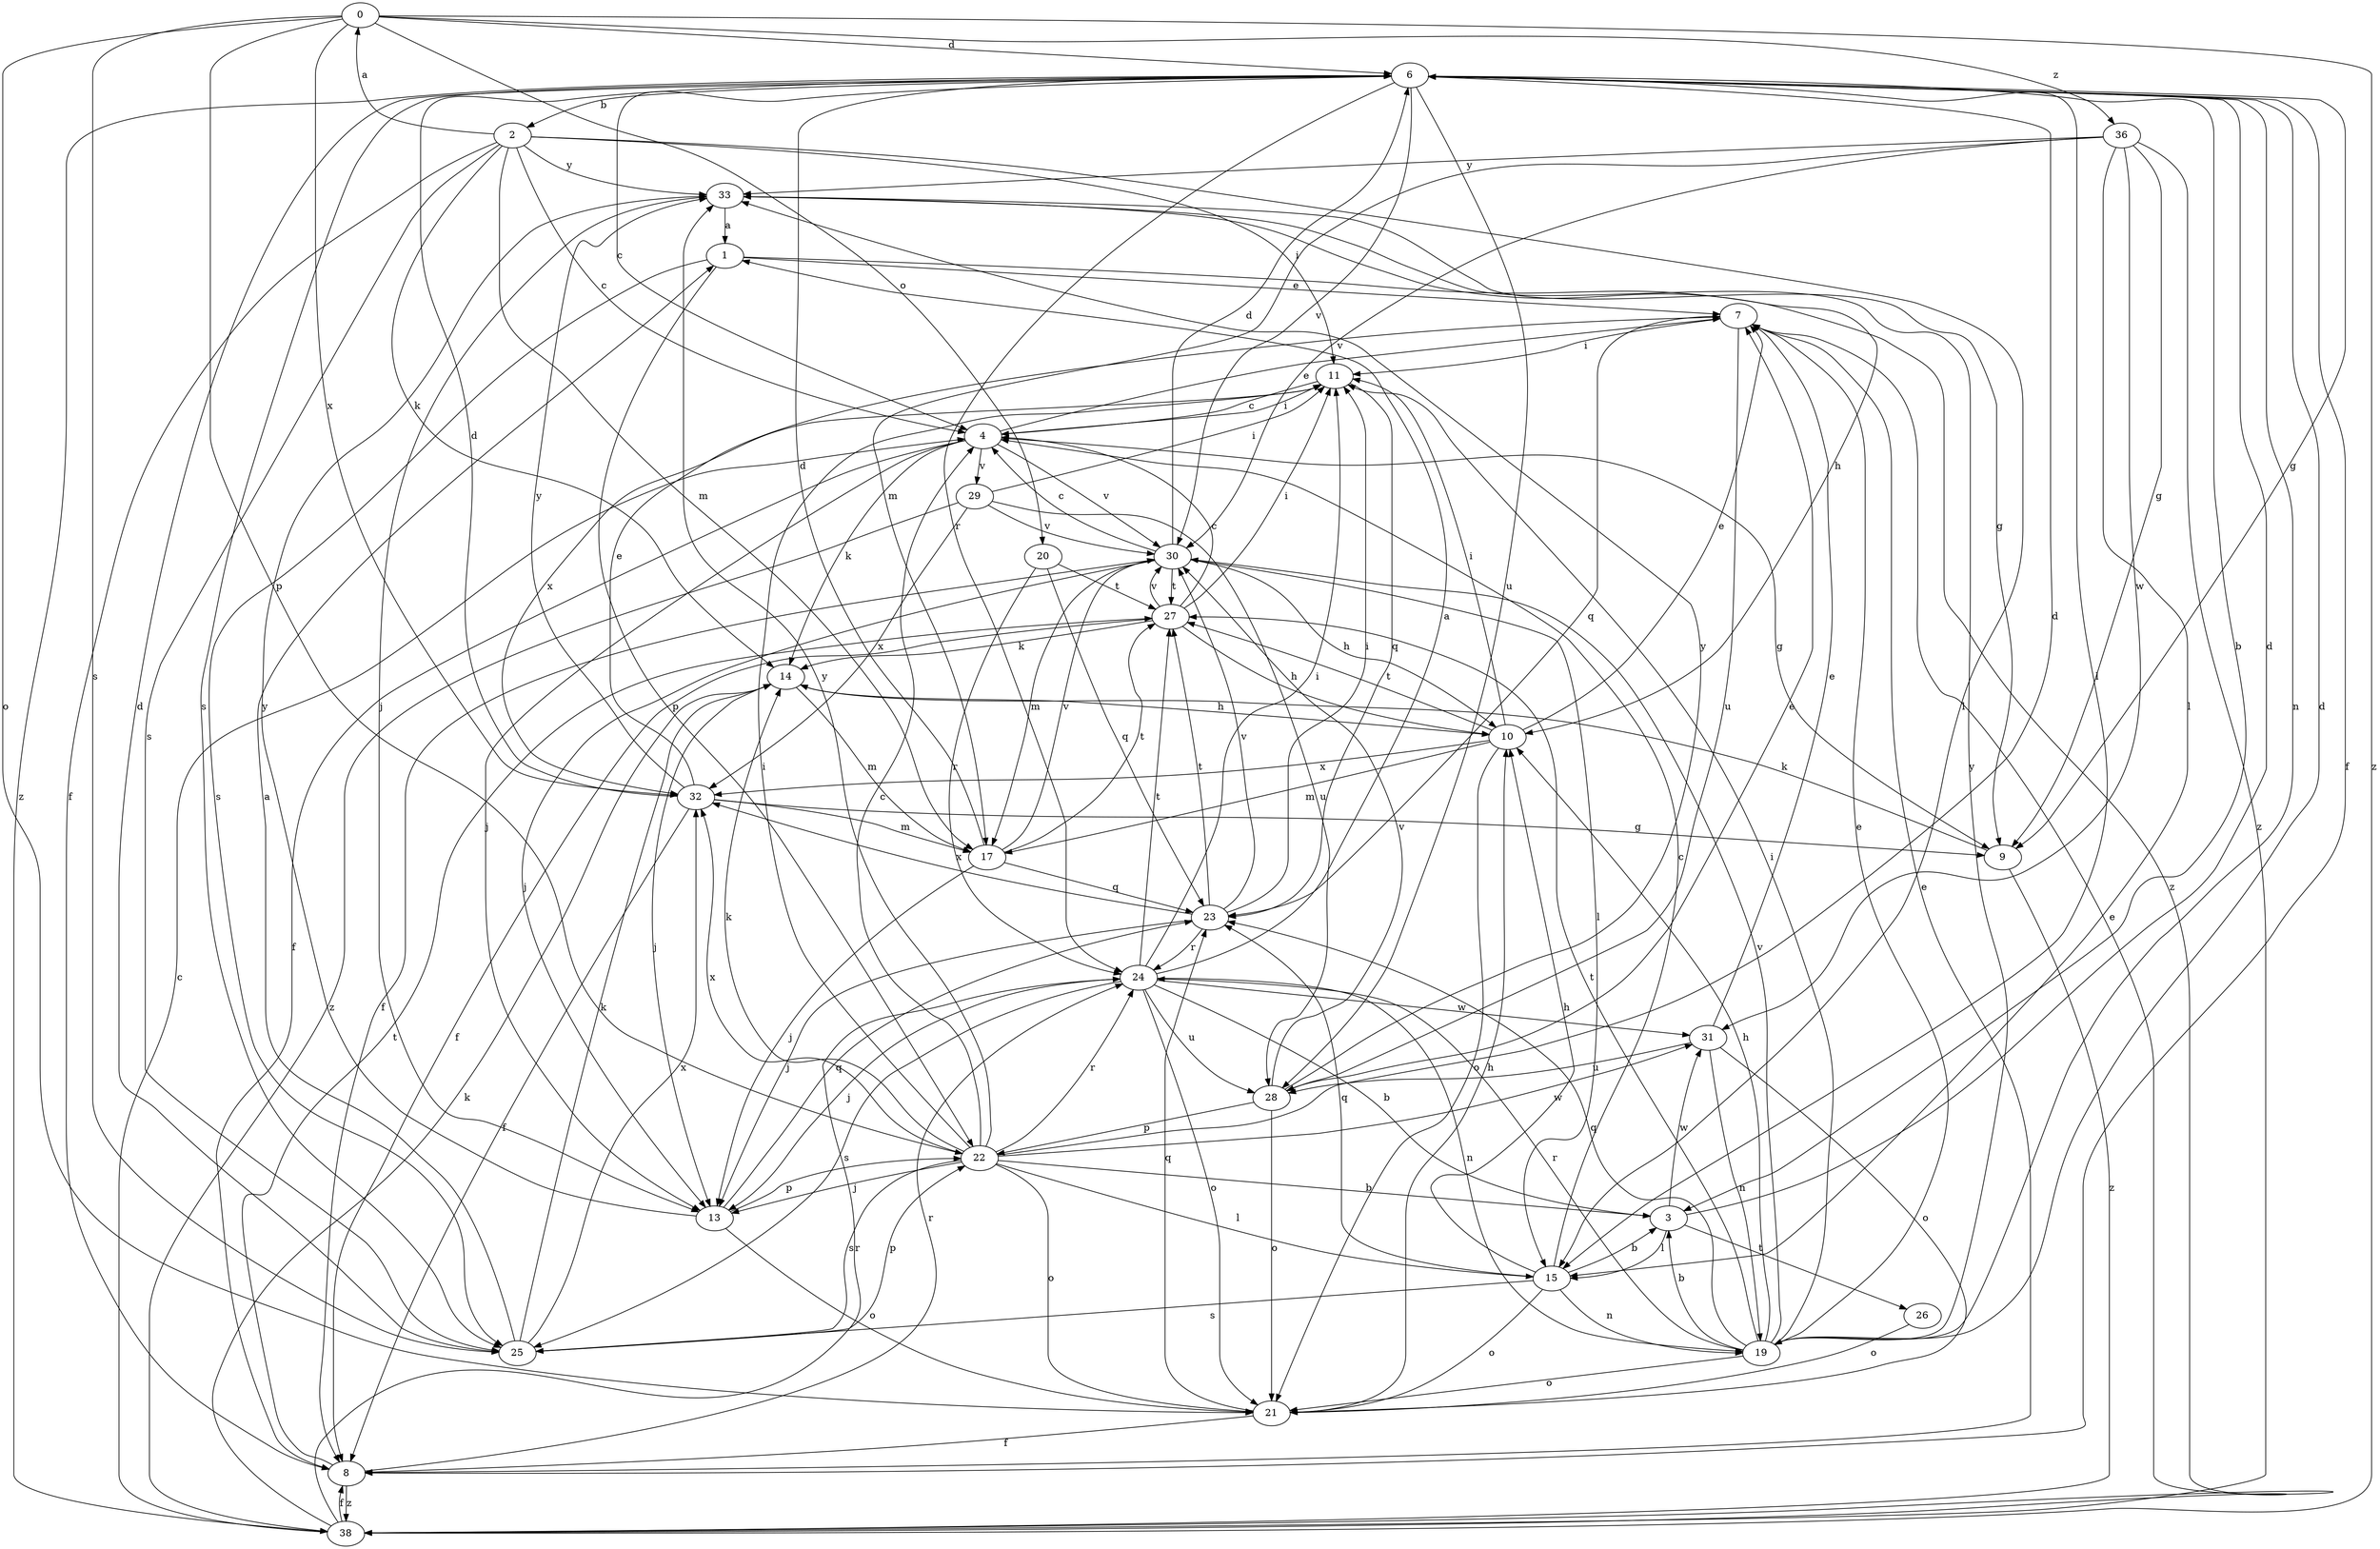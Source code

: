 strict digraph  {
0;
1;
2;
3;
4;
6;
7;
8;
9;
10;
11;
13;
14;
15;
17;
19;
20;
21;
22;
23;
24;
25;
26;
27;
28;
29;
30;
31;
32;
33;
36;
38;
0 -> 6  [label=d];
0 -> 20  [label=o];
0 -> 21  [label=o];
0 -> 22  [label=p];
0 -> 25  [label=s];
0 -> 32  [label=x];
0 -> 36  [label=z];
0 -> 38  [label=z];
1 -> 7  [label=e];
1 -> 22  [label=p];
1 -> 25  [label=s];
1 -> 38  [label=z];
2 -> 0  [label=a];
2 -> 4  [label=c];
2 -> 8  [label=f];
2 -> 11  [label=i];
2 -> 14  [label=k];
2 -> 15  [label=l];
2 -> 17  [label=m];
2 -> 25  [label=s];
2 -> 33  [label=y];
3 -> 6  [label=d];
3 -> 15  [label=l];
3 -> 26  [label=t];
3 -> 31  [label=w];
4 -> 7  [label=e];
4 -> 8  [label=f];
4 -> 9  [label=g];
4 -> 11  [label=i];
4 -> 13  [label=j];
4 -> 14  [label=k];
4 -> 29  [label=v];
4 -> 30  [label=v];
6 -> 2  [label=b];
6 -> 3  [label=b];
6 -> 4  [label=c];
6 -> 8  [label=f];
6 -> 9  [label=g];
6 -> 15  [label=l];
6 -> 19  [label=n];
6 -> 24  [label=r];
6 -> 25  [label=s];
6 -> 28  [label=u];
6 -> 30  [label=v];
6 -> 38  [label=z];
7 -> 11  [label=i];
7 -> 23  [label=q];
7 -> 28  [label=u];
8 -> 7  [label=e];
8 -> 24  [label=r];
8 -> 27  [label=t];
8 -> 38  [label=z];
9 -> 14  [label=k];
9 -> 38  [label=z];
10 -> 7  [label=e];
10 -> 11  [label=i];
10 -> 17  [label=m];
10 -> 21  [label=o];
10 -> 27  [label=t];
10 -> 32  [label=x];
11 -> 4  [label=c];
11 -> 23  [label=q];
11 -> 32  [label=x];
13 -> 21  [label=o];
13 -> 22  [label=p];
13 -> 23  [label=q];
13 -> 33  [label=y];
14 -> 10  [label=h];
14 -> 13  [label=j];
14 -> 17  [label=m];
15 -> 3  [label=b];
15 -> 4  [label=c];
15 -> 10  [label=h];
15 -> 19  [label=n];
15 -> 21  [label=o];
15 -> 23  [label=q];
15 -> 25  [label=s];
17 -> 6  [label=d];
17 -> 13  [label=j];
17 -> 23  [label=q];
17 -> 27  [label=t];
17 -> 30  [label=v];
19 -> 3  [label=b];
19 -> 6  [label=d];
19 -> 7  [label=e];
19 -> 10  [label=h];
19 -> 11  [label=i];
19 -> 21  [label=o];
19 -> 23  [label=q];
19 -> 24  [label=r];
19 -> 27  [label=t];
19 -> 30  [label=v];
19 -> 33  [label=y];
20 -> 23  [label=q];
20 -> 24  [label=r];
20 -> 27  [label=t];
21 -> 8  [label=f];
21 -> 10  [label=h];
21 -> 23  [label=q];
22 -> 3  [label=b];
22 -> 4  [label=c];
22 -> 6  [label=d];
22 -> 11  [label=i];
22 -> 13  [label=j];
22 -> 14  [label=k];
22 -> 15  [label=l];
22 -> 21  [label=o];
22 -> 24  [label=r];
22 -> 25  [label=s];
22 -> 31  [label=w];
22 -> 32  [label=x];
22 -> 33  [label=y];
23 -> 11  [label=i];
23 -> 13  [label=j];
23 -> 24  [label=r];
23 -> 27  [label=t];
23 -> 30  [label=v];
23 -> 32  [label=x];
24 -> 1  [label=a];
24 -> 3  [label=b];
24 -> 11  [label=i];
24 -> 13  [label=j];
24 -> 19  [label=n];
24 -> 21  [label=o];
24 -> 25  [label=s];
24 -> 27  [label=t];
24 -> 28  [label=u];
24 -> 31  [label=w];
25 -> 1  [label=a];
25 -> 6  [label=d];
25 -> 14  [label=k];
25 -> 22  [label=p];
25 -> 32  [label=x];
26 -> 21  [label=o];
27 -> 4  [label=c];
27 -> 8  [label=f];
27 -> 10  [label=h];
27 -> 11  [label=i];
27 -> 14  [label=k];
27 -> 30  [label=v];
28 -> 7  [label=e];
28 -> 21  [label=o];
28 -> 22  [label=p];
28 -> 30  [label=v];
28 -> 33  [label=y];
29 -> 11  [label=i];
29 -> 28  [label=u];
29 -> 30  [label=v];
29 -> 32  [label=x];
29 -> 38  [label=z];
30 -> 4  [label=c];
30 -> 6  [label=d];
30 -> 8  [label=f];
30 -> 10  [label=h];
30 -> 13  [label=j];
30 -> 15  [label=l];
30 -> 17  [label=m];
30 -> 27  [label=t];
31 -> 7  [label=e];
31 -> 19  [label=n];
31 -> 21  [label=o];
31 -> 28  [label=u];
32 -> 6  [label=d];
32 -> 7  [label=e];
32 -> 8  [label=f];
32 -> 9  [label=g];
32 -> 17  [label=m];
32 -> 33  [label=y];
33 -> 1  [label=a];
33 -> 9  [label=g];
33 -> 10  [label=h];
33 -> 13  [label=j];
36 -> 9  [label=g];
36 -> 15  [label=l];
36 -> 17  [label=m];
36 -> 30  [label=v];
36 -> 31  [label=w];
36 -> 33  [label=y];
36 -> 38  [label=z];
38 -> 4  [label=c];
38 -> 7  [label=e];
38 -> 8  [label=f];
38 -> 14  [label=k];
38 -> 24  [label=r];
}
